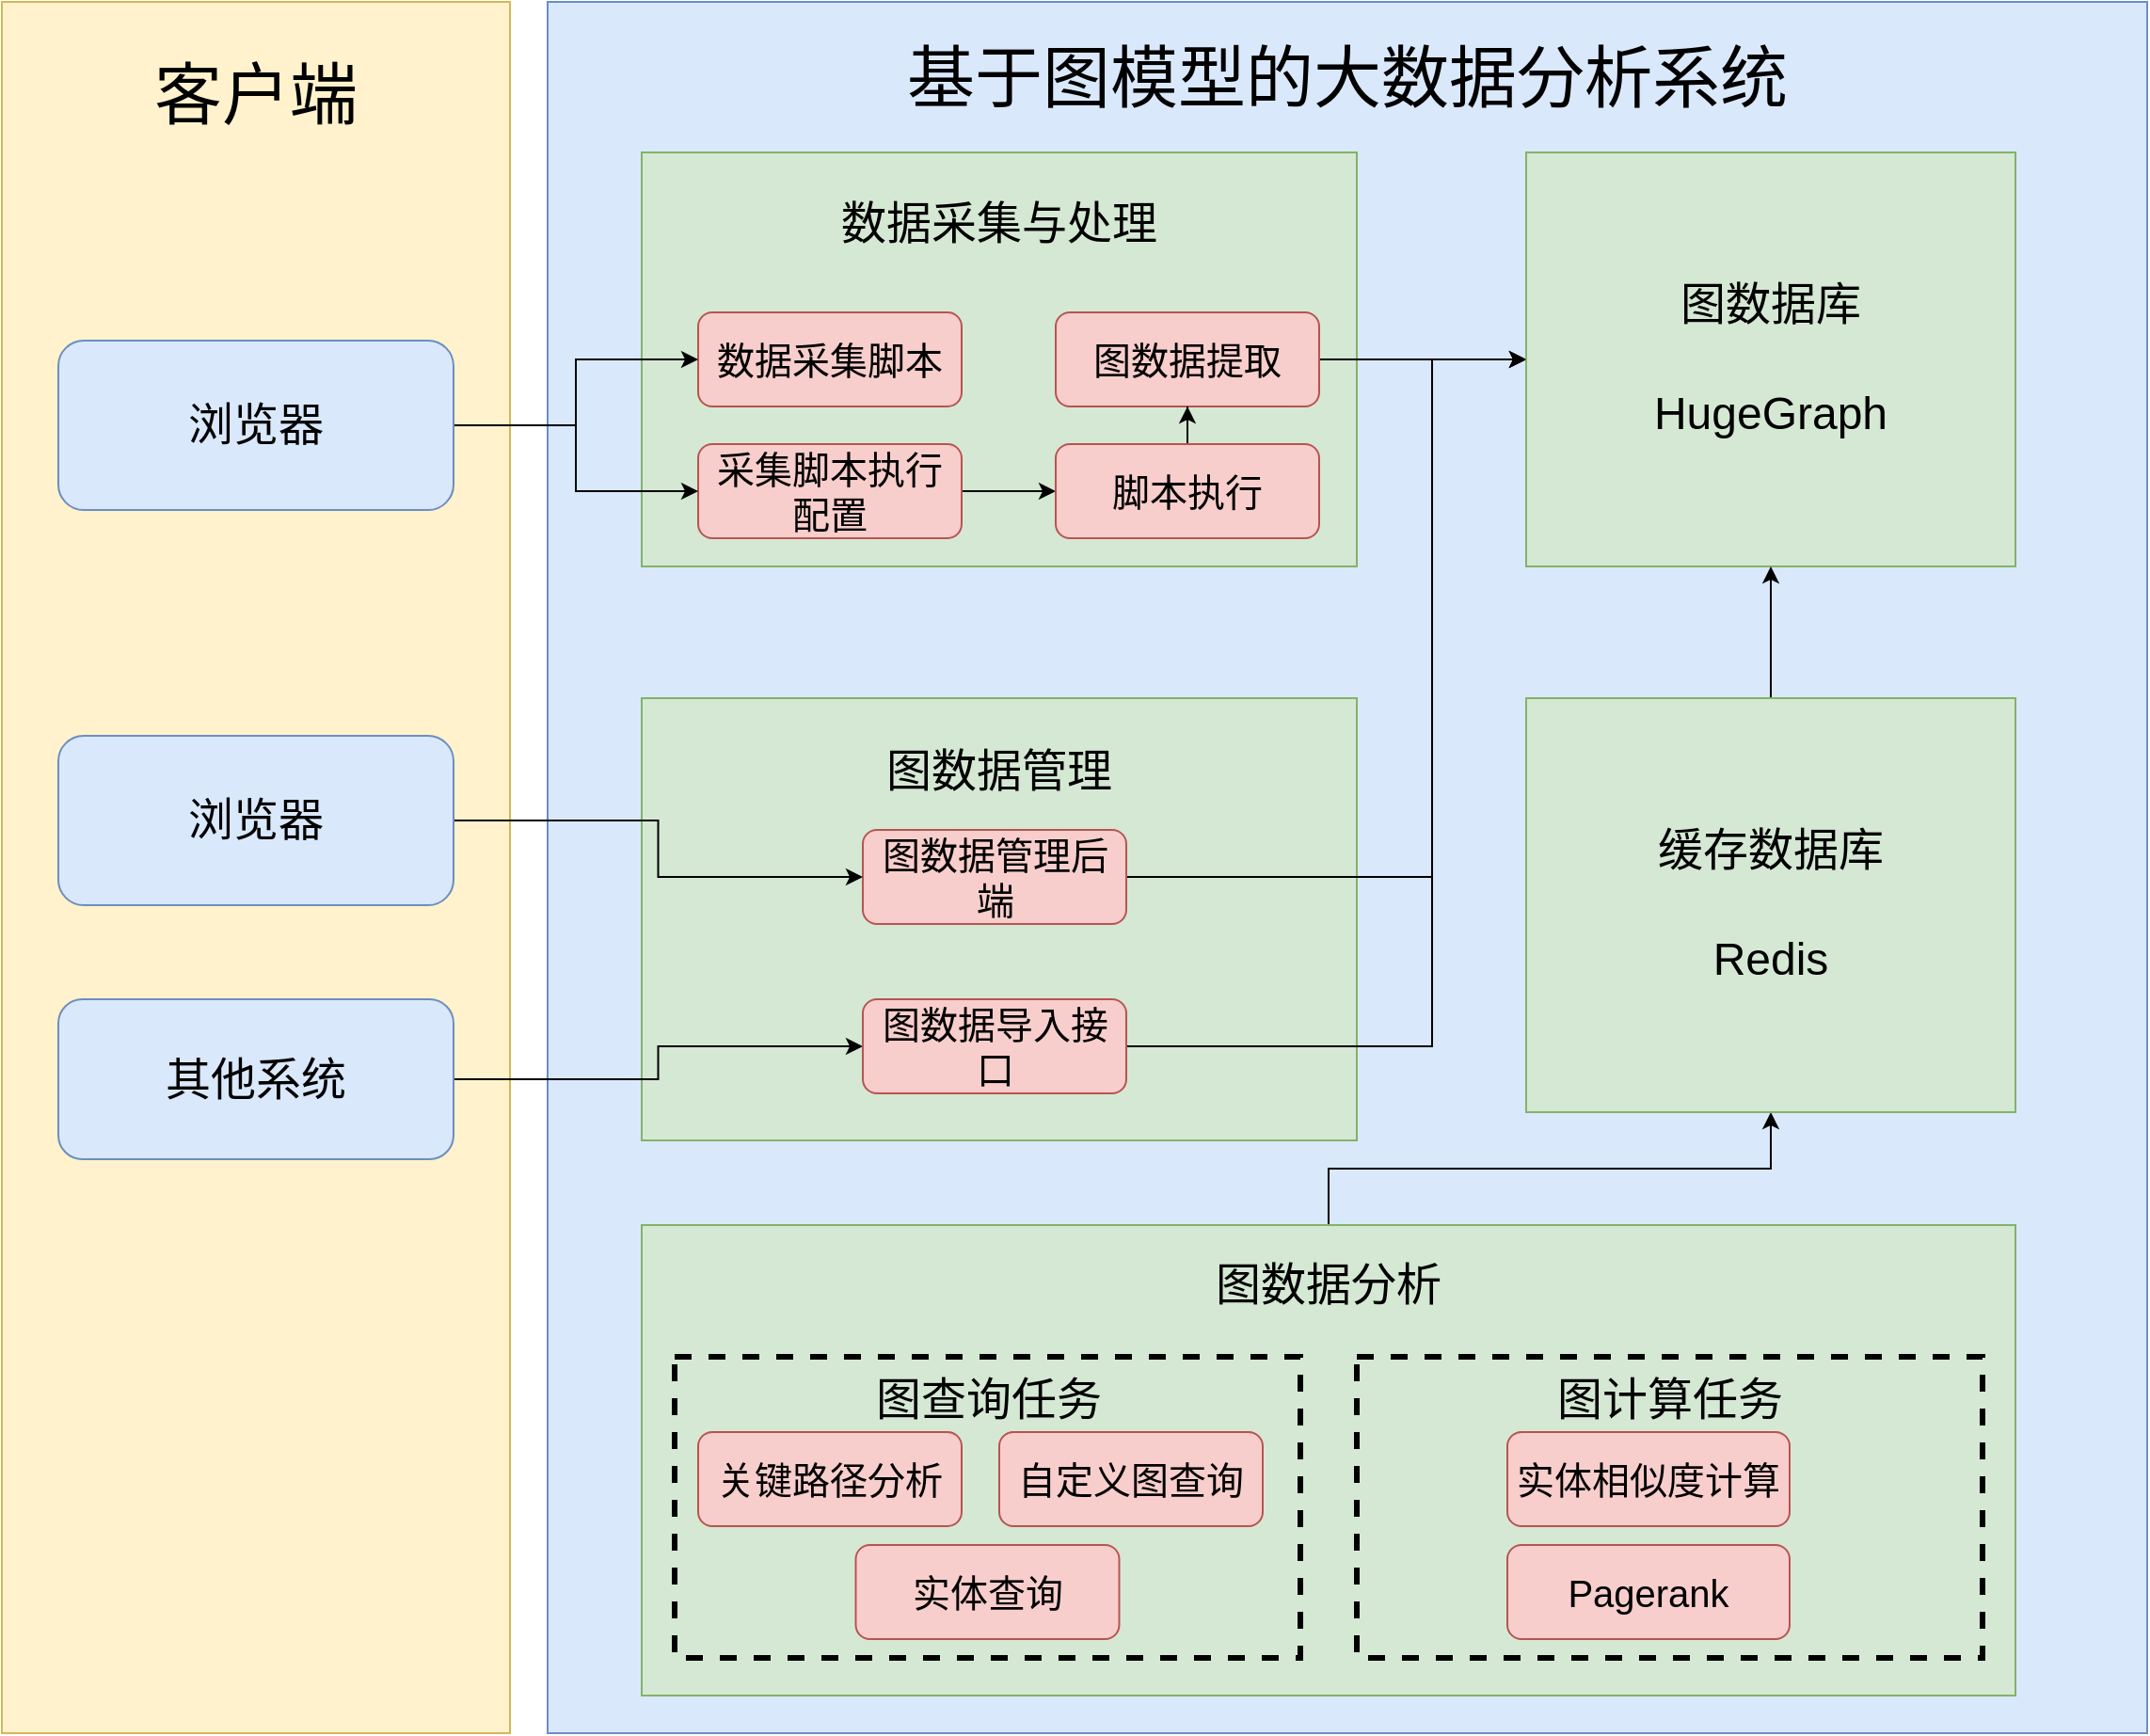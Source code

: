 <mxfile version="21.7.2" type="github">
  <diagram name="第 1 页" id="vgD5ARSbaM8UixqlWzuH">
    <mxGraphModel dx="1820" dy="954" grid="1" gridSize="10" guides="1" tooltips="1" connect="1" arrows="1" fold="1" page="1" pageScale="1" pageWidth="827" pageHeight="1169" math="0" shadow="0">
      <root>
        <mxCell id="0" />
        <mxCell id="1" parent="0" />
        <mxCell id="M6g0nOuOq8iYQuEYcsVi-57" value="&lt;font face=&quot;宋体&quot; style=&quot;font-size: 36px;&quot;&gt;客户端&lt;br&gt;&lt;br&gt;&lt;br&gt;&lt;br&gt;&lt;br&gt;&lt;br&gt;&lt;br&gt;&lt;br&gt;&lt;br&gt;&lt;br&gt;&lt;br&gt;&lt;br&gt;&lt;br&gt;&lt;br&gt;&lt;br&gt;&lt;br&gt;&lt;br&gt;&lt;br&gt;&lt;br&gt;&lt;br&gt;&lt;/font&gt;" style="rounded=0;whiteSpace=wrap;html=1;fillColor=#fff2cc;strokeColor=#d6b656;" vertex="1" parent="1">
          <mxGeometry x="70" y="40" width="270" height="920" as="geometry" />
        </mxCell>
        <mxCell id="M6g0nOuOq8iYQuEYcsVi-1" value="&lt;font style=&quot;font-size: 36px;&quot;&gt;&lt;span style=&quot;font-family: 宋体;&quot;&gt;基于图模型的大数据分析系统&lt;br&gt;&lt;br&gt;&lt;br&gt;&lt;br&gt;&lt;br&gt;&lt;br&gt;&lt;br&gt;&lt;br&gt;&lt;br&gt;&lt;br&gt;&lt;br&gt;&lt;br&gt;&lt;br&gt;&lt;br&gt;&lt;br&gt;&lt;br&gt;&lt;br&gt;&lt;br&gt;&lt;br&gt;&lt;br&gt;&lt;/span&gt;&lt;/font&gt;" style="rounded=0;whiteSpace=wrap;html=1;fillColor=#dae8fc;strokeColor=#6c8ebf;arcSize=15;" vertex="1" parent="1">
          <mxGeometry x="360" y="40" width="850" height="920" as="geometry" />
        </mxCell>
        <mxCell id="M6g0nOuOq8iYQuEYcsVi-2" value="&lt;font style=&quot;&quot;&gt;&lt;font style=&quot;font-size: 24px;&quot;&gt;数据采集与处理&lt;br&gt;&lt;br&gt;&lt;br&gt;&lt;br&gt;&lt;br&gt;&lt;/font&gt;&lt;br&gt;&lt;br&gt;&lt;/font&gt;" style="rounded=0;whiteSpace=wrap;html=1;fillColor=#d5e8d4;strokeColor=#82b366;" vertex="1" parent="1">
          <mxGeometry x="410" y="120" width="380" height="220" as="geometry" />
        </mxCell>
        <mxCell id="M6g0nOuOq8iYQuEYcsVi-4" value="&lt;font style=&quot;font-size: 20px;&quot;&gt;数据采集脚本&lt;/font&gt;" style="rounded=1;whiteSpace=wrap;html=1;fillColor=#f8cecc;strokeColor=#b85450;fontSize=20;" vertex="1" parent="1">
          <mxGeometry x="440" y="205" width="140" height="50" as="geometry" />
        </mxCell>
        <mxCell id="M6g0nOuOq8iYQuEYcsVi-97" style="edgeStyle=orthogonalEdgeStyle;rounded=0;orthogonalLoop=1;jettySize=auto;html=1;exitX=0.5;exitY=0;exitDx=0;exitDy=0;entryX=0.5;entryY=1;entryDx=0;entryDy=0;" edge="1" parent="1" source="M6g0nOuOq8iYQuEYcsVi-6" target="M6g0nOuOq8iYQuEYcsVi-96">
          <mxGeometry relative="1" as="geometry" />
        </mxCell>
        <mxCell id="M6g0nOuOq8iYQuEYcsVi-6" value="&lt;font style=&quot;&quot;&gt;&lt;font style=&quot;font-size: 24px;&quot;&gt;图数据分析&lt;br&gt;&lt;br&gt;&lt;br&gt;&lt;br&gt;&lt;br&gt;&lt;br&gt;&lt;br&gt;&lt;/font&gt;&lt;br&gt;&lt;/font&gt;" style="rounded=0;whiteSpace=wrap;html=1;fillColor=#d5e8d4;strokeColor=#82b366;" vertex="1" parent="1">
          <mxGeometry x="410" y="690" width="730" height="250" as="geometry" />
        </mxCell>
        <mxCell id="M6g0nOuOq8iYQuEYcsVi-10" value="&lt;font style=&quot;&quot;&gt;&lt;font style=&quot;font-size: 24px;&quot;&gt;图数据管理&lt;br&gt;&lt;/font&gt;&lt;br&gt;&lt;br&gt;&lt;br&gt;&lt;br&gt;&lt;br&gt;&lt;br&gt;&lt;br&gt;&lt;br&gt;&lt;br&gt;&lt;br&gt;&lt;br&gt;&lt;/font&gt;" style="rounded=0;whiteSpace=wrap;html=1;fillColor=#d5e8d4;strokeColor=#82b366;" vertex="1" parent="1">
          <mxGeometry x="410" y="410" width="380" height="235" as="geometry" />
        </mxCell>
        <mxCell id="M6g0nOuOq8iYQuEYcsVi-92" style="edgeStyle=orthogonalEdgeStyle;rounded=0;orthogonalLoop=1;jettySize=auto;html=1;exitX=1;exitY=0.5;exitDx=0;exitDy=0;entryX=0;entryY=0.5;entryDx=0;entryDy=0;" edge="1" parent="1" source="M6g0nOuOq8iYQuEYcsVi-12" target="M6g0nOuOq8iYQuEYcsVi-5">
          <mxGeometry relative="1" as="geometry" />
        </mxCell>
        <mxCell id="M6g0nOuOq8iYQuEYcsVi-12" value="图数据提取" style="rounded=1;whiteSpace=wrap;html=1;fillColor=#f8cecc;strokeColor=#b85450;fontSize=20;" vertex="1" parent="1">
          <mxGeometry x="630" y="205" width="140" height="50" as="geometry" />
        </mxCell>
        <mxCell id="M6g0nOuOq8iYQuEYcsVi-20" value="&lt;font style=&quot;font-size: 20px;&quot;&gt;实体查询&lt;/font&gt;" style="rounded=1;whiteSpace=wrap;html=1;fillColor=#f8cecc;strokeColor=#b85450;fontSize=20;" vertex="1" parent="1">
          <mxGeometry x="450" y="800" width="140" height="50" as="geometry" />
        </mxCell>
        <mxCell id="M6g0nOuOq8iYQuEYcsVi-93" style="edgeStyle=orthogonalEdgeStyle;rounded=0;orthogonalLoop=1;jettySize=auto;html=1;exitX=1;exitY=0.5;exitDx=0;exitDy=0;entryX=0;entryY=0.5;entryDx=0;entryDy=0;" edge="1" parent="1" source="M6g0nOuOq8iYQuEYcsVi-25" target="M6g0nOuOq8iYQuEYcsVi-5">
          <mxGeometry relative="1" as="geometry">
            <Array as="points">
              <mxPoint x="830" y="505" />
              <mxPoint x="830" y="230" />
            </Array>
          </mxGeometry>
        </mxCell>
        <mxCell id="M6g0nOuOq8iYQuEYcsVi-25" value="&lt;font style=&quot;font-size: 20px;&quot;&gt;图数据管理后端&lt;/font&gt;" style="rounded=1;whiteSpace=wrap;html=1;fillColor=#f8cecc;strokeColor=#b85450;fontSize=20;" vertex="1" parent="1">
          <mxGeometry x="527.5" y="480" width="140" height="50" as="geometry" />
        </mxCell>
        <mxCell id="M6g0nOuOq8iYQuEYcsVi-54" value="" style="edgeStyle=orthogonalEdgeStyle;rounded=0;orthogonalLoop=1;jettySize=auto;html=1;" edge="1" parent="1" source="M6g0nOuOq8iYQuEYcsVi-43" target="M6g0nOuOq8iYQuEYcsVi-53">
          <mxGeometry relative="1" as="geometry" />
        </mxCell>
        <mxCell id="M6g0nOuOq8iYQuEYcsVi-43" value="&lt;font style=&quot;font-size: 20px;&quot;&gt;采集脚本执行配置&lt;/font&gt;" style="rounded=1;whiteSpace=wrap;html=1;fillColor=#f8cecc;strokeColor=#b85450;fontSize=20;" vertex="1" parent="1">
          <mxGeometry x="440" y="275" width="140" height="50" as="geometry" />
        </mxCell>
        <mxCell id="M6g0nOuOq8iYQuEYcsVi-44" style="edgeStyle=orthogonalEdgeStyle;rounded=0;orthogonalLoop=1;jettySize=auto;html=1;exitX=1;exitY=0.5;exitDx=0;exitDy=0;entryX=0;entryY=0.5;entryDx=0;entryDy=0;" edge="1" parent="1" source="M6g0nOuOq8iYQuEYcsVi-45" target="M6g0nOuOq8iYQuEYcsVi-25">
          <mxGeometry relative="1" as="geometry" />
        </mxCell>
        <mxCell id="M6g0nOuOq8iYQuEYcsVi-45" value="&lt;font style=&quot;font-size: 24px;&quot;&gt;浏览器&lt;br&gt;&lt;/font&gt;" style="rounded=1;whiteSpace=wrap;html=1;fillColor=#dae8fc;strokeColor=#6c8ebf;" vertex="1" parent="1">
          <mxGeometry x="100" y="430" width="210" height="90" as="geometry" />
        </mxCell>
        <mxCell id="M6g0nOuOq8iYQuEYcsVi-68" style="edgeStyle=orthogonalEdgeStyle;rounded=0;orthogonalLoop=1;jettySize=auto;html=1;exitX=1;exitY=0.5;exitDx=0;exitDy=0;entryX=0;entryY=0.5;entryDx=0;entryDy=0;" edge="1" parent="1" source="M6g0nOuOq8iYQuEYcsVi-47" target="M6g0nOuOq8iYQuEYcsVi-28">
          <mxGeometry relative="1" as="geometry" />
        </mxCell>
        <mxCell id="M6g0nOuOq8iYQuEYcsVi-47" value="&lt;font style=&quot;font-size: 24px;&quot;&gt;其他系统&lt;br&gt;&lt;/font&gt;" style="rounded=1;whiteSpace=wrap;html=1;fillColor=#dae8fc;strokeColor=#6c8ebf;" vertex="1" parent="1">
          <mxGeometry x="100" y="570" width="210" height="85" as="geometry" />
        </mxCell>
        <mxCell id="M6g0nOuOq8iYQuEYcsVi-48" style="edgeStyle=orthogonalEdgeStyle;rounded=0;orthogonalLoop=1;jettySize=auto;html=1;exitX=1;exitY=0.5;exitDx=0;exitDy=0;" edge="1" parent="1" source="M6g0nOuOq8iYQuEYcsVi-49" target="M6g0nOuOq8iYQuEYcsVi-4">
          <mxGeometry relative="1" as="geometry" />
        </mxCell>
        <mxCell id="M6g0nOuOq8iYQuEYcsVi-50" style="edgeStyle=orthogonalEdgeStyle;rounded=0;orthogonalLoop=1;jettySize=auto;html=1;exitX=1;exitY=0.5;exitDx=0;exitDy=0;entryX=0;entryY=0.5;entryDx=0;entryDy=0;" edge="1" parent="1" source="M6g0nOuOq8iYQuEYcsVi-49" target="M6g0nOuOq8iYQuEYcsVi-43">
          <mxGeometry relative="1" as="geometry" />
        </mxCell>
        <mxCell id="M6g0nOuOq8iYQuEYcsVi-49" value="&lt;font style=&quot;font-size: 24px;&quot;&gt;浏览器&lt;br&gt;&lt;/font&gt;" style="rounded=1;whiteSpace=wrap;html=1;fillColor=#dae8fc;strokeColor=#6c8ebf;" vertex="1" parent="1">
          <mxGeometry x="100" y="220" width="210" height="90" as="geometry" />
        </mxCell>
        <mxCell id="M6g0nOuOq8iYQuEYcsVi-55" value="" style="edgeStyle=orthogonalEdgeStyle;rounded=0;orthogonalLoop=1;jettySize=auto;html=1;" edge="1" parent="1" source="M6g0nOuOq8iYQuEYcsVi-53" target="M6g0nOuOq8iYQuEYcsVi-12">
          <mxGeometry relative="1" as="geometry" />
        </mxCell>
        <mxCell id="M6g0nOuOq8iYQuEYcsVi-53" value="脚本执行" style="rounded=1;whiteSpace=wrap;html=1;fillColor=#f8cecc;strokeColor=#b85450;fontSize=20;" vertex="1" parent="1">
          <mxGeometry x="630" y="275" width="140" height="50" as="geometry" />
        </mxCell>
        <mxCell id="M6g0nOuOq8iYQuEYcsVi-5" value="&lt;font style=&quot;&quot;&gt;&lt;font style=&quot;font-size: 24px;&quot;&gt;图数据库&lt;br&gt;&lt;br&gt;&lt;/font&gt;&lt;font style=&quot;font-size: 24px;&quot;&gt;HugeGraph&lt;/font&gt;&lt;br&gt;&lt;/font&gt;" style="rounded=0;whiteSpace=wrap;html=1;fillColor=#d5e8d4;strokeColor=#82b366;" vertex="1" parent="1">
          <mxGeometry x="880" y="120" width="260" height="220" as="geometry" />
        </mxCell>
        <mxCell id="M6g0nOuOq8iYQuEYcsVi-95" style="edgeStyle=orthogonalEdgeStyle;rounded=0;orthogonalLoop=1;jettySize=auto;html=1;exitX=1;exitY=0.5;exitDx=0;exitDy=0;entryX=0;entryY=0.5;entryDx=0;entryDy=0;" edge="1" parent="1" source="M6g0nOuOq8iYQuEYcsVi-28" target="M6g0nOuOq8iYQuEYcsVi-5">
          <mxGeometry relative="1" as="geometry">
            <Array as="points">
              <mxPoint x="830" y="595" />
              <mxPoint x="830" y="230" />
            </Array>
          </mxGeometry>
        </mxCell>
        <mxCell id="M6g0nOuOq8iYQuEYcsVi-28" value="&lt;font style=&quot;font-size: 20px;&quot;&gt;图数据导入接口&lt;/font&gt;" style="rounded=1;whiteSpace=wrap;html=1;fillColor=#f8cecc;strokeColor=#b85450;fontSize=20;" vertex="1" parent="1">
          <mxGeometry x="527.5" y="570" width="140" height="50" as="geometry" />
        </mxCell>
        <mxCell id="M6g0nOuOq8iYQuEYcsVi-75" value="&lt;font style=&quot;font-size: 24px;&quot;&gt;图查询任务&lt;br&gt;&lt;br&gt;&lt;br&gt;&lt;br&gt;&lt;br&gt;&lt;/font&gt;" style="rounded=0;whiteSpace=wrap;html=1;dashed=1;strokeWidth=3;glass=0;fillColor=#d5e8d4;strokeColor=#000000;" vertex="1" parent="1">
          <mxGeometry x="427.5" y="760" width="332.5" height="160" as="geometry" />
        </mxCell>
        <mxCell id="M6g0nOuOq8iYQuEYcsVi-73" value="关键路径分析" style="rounded=1;whiteSpace=wrap;html=1;fillColor=#f8cecc;strokeColor=#b85450;fontSize=20;" vertex="1" parent="1">
          <mxGeometry x="440" y="800" width="140" height="50" as="geometry" />
        </mxCell>
        <mxCell id="M6g0nOuOq8iYQuEYcsVi-76" value="&lt;font style=&quot;font-size: 20px;&quot;&gt;自定义图查询&lt;/font&gt;" style="rounded=1;whiteSpace=wrap;html=1;fillColor=#f8cecc;strokeColor=#b85450;fontSize=20;" vertex="1" parent="1">
          <mxGeometry x="600" y="800" width="140" height="50" as="geometry" />
        </mxCell>
        <mxCell id="M6g0nOuOq8iYQuEYcsVi-77" value="&lt;font style=&quot;font-size: 20px;&quot;&gt;实体查询&lt;/font&gt;" style="rounded=1;whiteSpace=wrap;html=1;fillColor=#f8cecc;strokeColor=#b85450;fontSize=20;" vertex="1" parent="1">
          <mxGeometry x="523.75" y="860" width="140" height="50" as="geometry" />
        </mxCell>
        <mxCell id="M6g0nOuOq8iYQuEYcsVi-89" value="&lt;font style=&quot;font-size: 24px;&quot;&gt;图计算任务&lt;br&gt;&lt;br&gt;&lt;br&gt;&lt;br&gt;&lt;br&gt;&lt;/font&gt;" style="rounded=0;whiteSpace=wrap;html=1;dashed=1;strokeWidth=3;glass=0;fillColor=#d5e8d4;strokeColor=#000000;" vertex="1" parent="1">
          <mxGeometry x="790" y="760" width="332.5" height="160" as="geometry" />
        </mxCell>
        <mxCell id="M6g0nOuOq8iYQuEYcsVi-84" value="&lt;font style=&quot;font-size: 20px;&quot;&gt;Pagerank&lt;/font&gt;" style="rounded=1;whiteSpace=wrap;html=1;fillColor=#f8cecc;strokeColor=#b85450;fontSize=20;" vertex="1" parent="1">
          <mxGeometry x="870" y="860" width="150" height="50" as="geometry" />
        </mxCell>
        <mxCell id="M6g0nOuOq8iYQuEYcsVi-85" value="实体相似度计算" style="rounded=1;whiteSpace=wrap;html=1;fillColor=#f8cecc;strokeColor=#b85450;fontSize=20;" vertex="1" parent="1">
          <mxGeometry x="870" y="800" width="150" height="50" as="geometry" />
        </mxCell>
        <mxCell id="M6g0nOuOq8iYQuEYcsVi-98" style="edgeStyle=orthogonalEdgeStyle;rounded=0;orthogonalLoop=1;jettySize=auto;html=1;exitX=0.5;exitY=0;exitDx=0;exitDy=0;entryX=0.5;entryY=1;entryDx=0;entryDy=0;" edge="1" parent="1" source="M6g0nOuOq8iYQuEYcsVi-96" target="M6g0nOuOq8iYQuEYcsVi-5">
          <mxGeometry relative="1" as="geometry" />
        </mxCell>
        <mxCell id="M6g0nOuOq8iYQuEYcsVi-96" value="&lt;font style=&quot;&quot;&gt;&lt;font style=&quot;font-size: 24px;&quot;&gt;缓存数据库&lt;br&gt;&lt;br&gt;&lt;/font&gt;&lt;font style=&quot;font-size: 24px;&quot;&gt;Redis&lt;/font&gt;&lt;br&gt;&lt;/font&gt;" style="rounded=0;whiteSpace=wrap;html=1;fillColor=#d5e8d4;strokeColor=#82b366;" vertex="1" parent="1">
          <mxGeometry x="880" y="410" width="260" height="220" as="geometry" />
        </mxCell>
      </root>
    </mxGraphModel>
  </diagram>
</mxfile>
